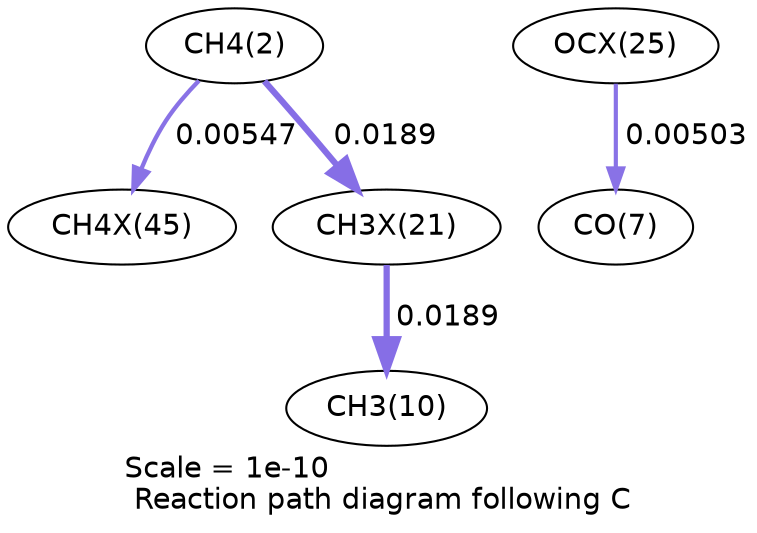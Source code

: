 digraph reaction_paths {
center=1;
s4 -> s67[fontname="Helvetica", penwidth=2.07, arrowsize=1.03, color="0.7, 0.505, 0.9"
, label=" 0.00547"];
s4 -> s59[fontname="Helvetica", penwidth=3, arrowsize=1.5, color="0.7, 0.519, 0.9"
, label=" 0.0189"];
s59 -> s12[fontname="Helvetica", penwidth=3, arrowsize=1.5, color="0.7, 0.519, 0.9"
, label=" 0.0189"];
s63 -> s9[fontname="Helvetica", penwidth=2, arrowsize=1, color="0.7, 0.505, 0.9"
, label=" 0.00503"];
s4 [ fontname="Helvetica", label="CH4(2)"];
s9 [ fontname="Helvetica", label="CO(7)"];
s12 [ fontname="Helvetica", label="CH3(10)"];
s59 [ fontname="Helvetica", label="CH3X(21)"];
s63 [ fontname="Helvetica", label="OCX(25)"];
s67 [ fontname="Helvetica", label="CH4X(45)"];
 label = "Scale = 1e-10\l Reaction path diagram following C";
 fontname = "Helvetica";
}
